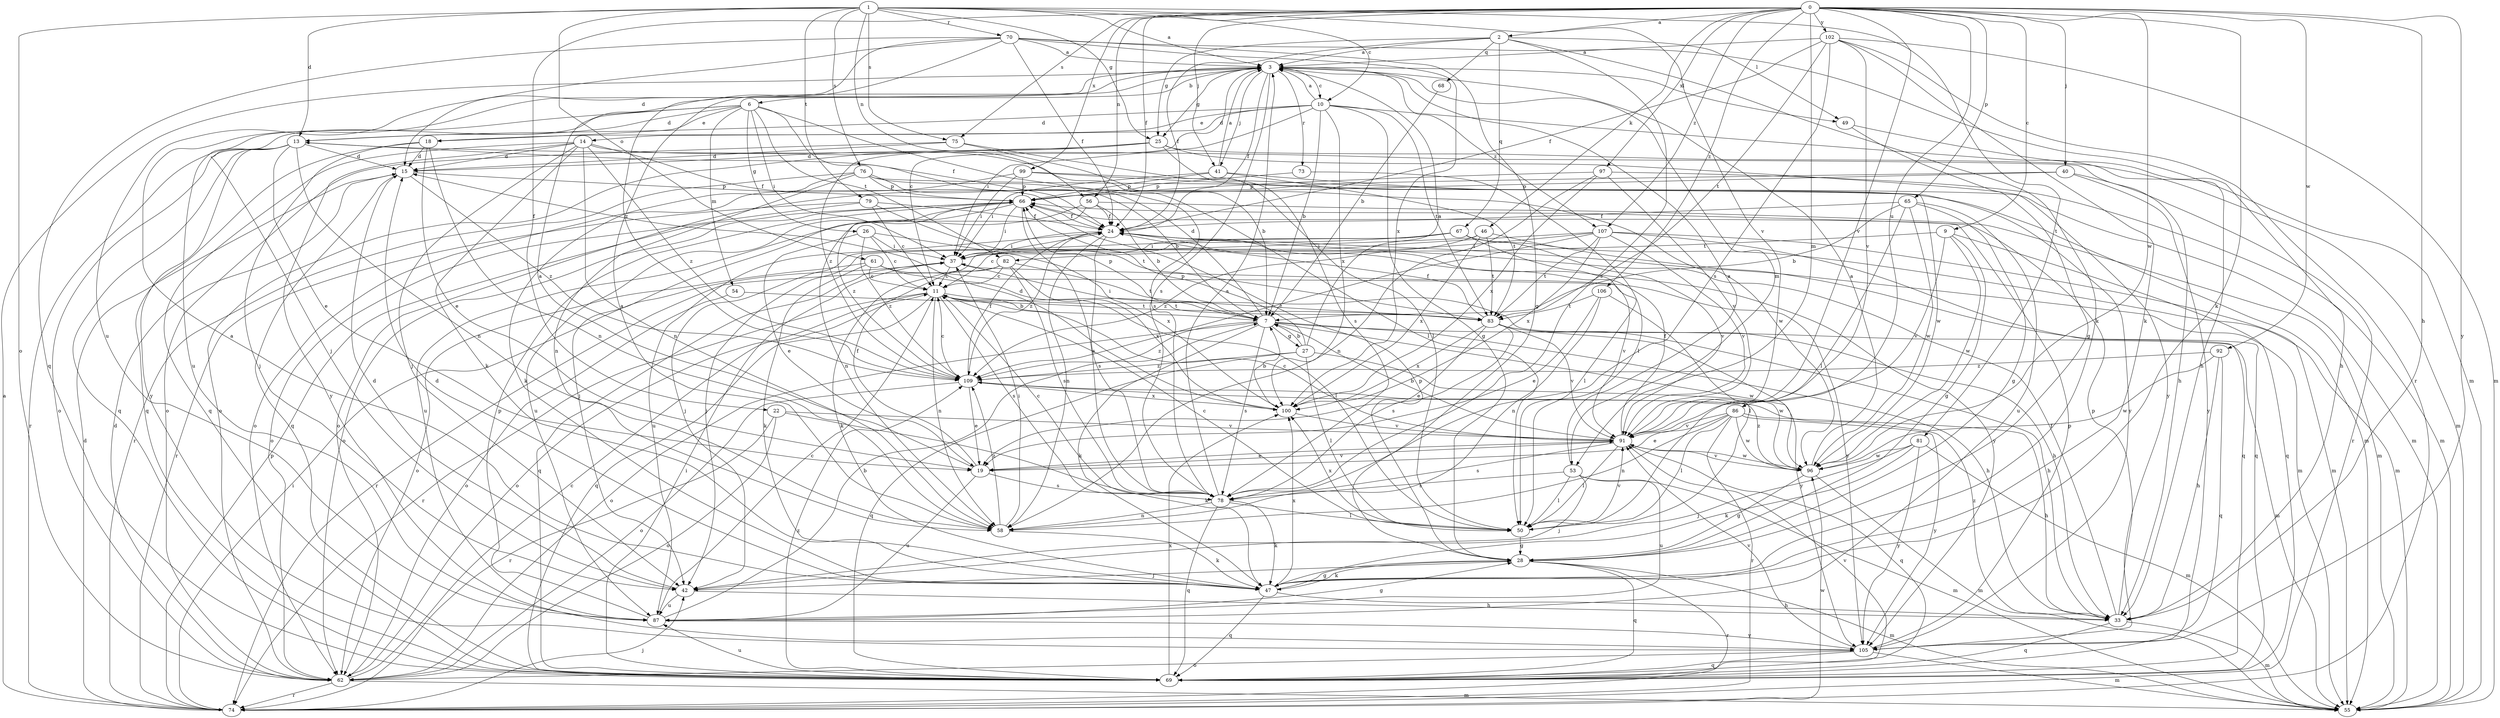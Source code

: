 strict digraph  {
0;
1;
2;
3;
6;
7;
9;
10;
11;
13;
14;
15;
18;
19;
22;
24;
25;
26;
27;
28;
33;
37;
40;
41;
42;
46;
47;
49;
50;
53;
54;
55;
56;
58;
61;
62;
65;
66;
67;
68;
69;
70;
73;
74;
75;
76;
78;
79;
81;
82;
83;
86;
87;
91;
92;
96;
97;
99;
100;
102;
105;
106;
107;
109;
0 -> 2  [label=a];
0 -> 9  [label=c];
0 -> 22  [label=f];
0 -> 24  [label=f];
0 -> 33  [label=h];
0 -> 40  [label=j];
0 -> 41  [label=j];
0 -> 46  [label=k];
0 -> 47  [label=k];
0 -> 53  [label=m];
0 -> 56  [label=n];
0 -> 65  [label=p];
0 -> 75  [label=s];
0 -> 86  [label=u];
0 -> 91  [label=v];
0 -> 92  [label=w];
0 -> 96  [label=w];
0 -> 97  [label=x];
0 -> 99  [label=x];
0 -> 102  [label=y];
0 -> 105  [label=y];
0 -> 106  [label=z];
0 -> 107  [label=z];
1 -> 3  [label=a];
1 -> 10  [label=c];
1 -> 13  [label=d];
1 -> 25  [label=g];
1 -> 56  [label=n];
1 -> 61  [label=o];
1 -> 62  [label=o];
1 -> 70  [label=r];
1 -> 75  [label=s];
1 -> 76  [label=s];
1 -> 79  [label=t];
1 -> 81  [label=t];
1 -> 91  [label=v];
2 -> 3  [label=a];
2 -> 24  [label=f];
2 -> 25  [label=g];
2 -> 47  [label=k];
2 -> 49  [label=l];
2 -> 67  [label=q];
2 -> 68  [label=q];
2 -> 78  [label=s];
3 -> 6  [label=b];
3 -> 10  [label=c];
3 -> 11  [label=c];
3 -> 24  [label=f];
3 -> 25  [label=g];
3 -> 41  [label=j];
3 -> 49  [label=l];
3 -> 53  [label=m];
3 -> 73  [label=r];
3 -> 78  [label=s];
3 -> 107  [label=z];
6 -> 13  [label=d];
6 -> 18  [label=e];
6 -> 24  [label=f];
6 -> 26  [label=g];
6 -> 37  [label=i];
6 -> 42  [label=j];
6 -> 54  [label=m];
6 -> 78  [label=s];
6 -> 82  [label=t];
6 -> 87  [label=u];
7 -> 13  [label=d];
7 -> 27  [label=g];
7 -> 33  [label=h];
7 -> 37  [label=i];
7 -> 47  [label=k];
7 -> 55  [label=m];
7 -> 62  [label=o];
7 -> 66  [label=p];
7 -> 78  [label=s];
7 -> 96  [label=w];
7 -> 109  [label=z];
9 -> 28  [label=g];
9 -> 69  [label=q];
9 -> 82  [label=t];
9 -> 91  [label=v];
9 -> 96  [label=w];
10 -> 3  [label=a];
10 -> 7  [label=b];
10 -> 13  [label=d];
10 -> 14  [label=d];
10 -> 18  [label=e];
10 -> 28  [label=g];
10 -> 33  [label=h];
10 -> 37  [label=i];
10 -> 83  [label=t];
10 -> 100  [label=x];
11 -> 7  [label=b];
11 -> 33  [label=h];
11 -> 58  [label=n];
11 -> 62  [label=o];
11 -> 69  [label=q];
11 -> 74  [label=r];
11 -> 78  [label=s];
11 -> 83  [label=t];
13 -> 15  [label=d];
13 -> 19  [label=e];
13 -> 33  [label=h];
13 -> 58  [label=n];
13 -> 62  [label=o];
13 -> 69  [label=q];
13 -> 74  [label=r];
13 -> 105  [label=y];
14 -> 15  [label=d];
14 -> 24  [label=f];
14 -> 42  [label=j];
14 -> 47  [label=k];
14 -> 50  [label=l];
14 -> 58  [label=n];
14 -> 69  [label=q];
14 -> 105  [label=y];
14 -> 109  [label=z];
15 -> 66  [label=p];
15 -> 69  [label=q];
15 -> 109  [label=z];
18 -> 15  [label=d];
18 -> 19  [label=e];
18 -> 42  [label=j];
18 -> 58  [label=n];
18 -> 69  [label=q];
19 -> 3  [label=a];
19 -> 24  [label=f];
19 -> 78  [label=s];
19 -> 87  [label=u];
19 -> 91  [label=v];
22 -> 47  [label=k];
22 -> 62  [label=o];
22 -> 74  [label=r];
22 -> 91  [label=v];
24 -> 37  [label=i];
24 -> 55  [label=m];
24 -> 58  [label=n];
24 -> 78  [label=s];
24 -> 87  [label=u];
24 -> 105  [label=y];
24 -> 109  [label=z];
25 -> 15  [label=d];
25 -> 55  [label=m];
25 -> 62  [label=o];
25 -> 78  [label=s];
25 -> 105  [label=y];
25 -> 109  [label=z];
26 -> 11  [label=c];
26 -> 19  [label=e];
26 -> 37  [label=i];
26 -> 100  [label=x];
26 -> 109  [label=z];
27 -> 3  [label=a];
27 -> 7  [label=b];
27 -> 50  [label=l];
27 -> 66  [label=p];
27 -> 69  [label=q];
27 -> 96  [label=w];
27 -> 109  [label=z];
28 -> 42  [label=j];
28 -> 47  [label=k];
28 -> 55  [label=m];
28 -> 66  [label=p];
28 -> 69  [label=q];
28 -> 74  [label=r];
33 -> 24  [label=f];
33 -> 55  [label=m];
33 -> 66  [label=p];
33 -> 69  [label=q];
33 -> 109  [label=z];
37 -> 11  [label=c];
37 -> 69  [label=q];
37 -> 105  [label=y];
40 -> 62  [label=o];
40 -> 66  [label=p];
40 -> 74  [label=r];
40 -> 105  [label=y];
41 -> 3  [label=a];
41 -> 37  [label=i];
41 -> 55  [label=m];
41 -> 66  [label=p];
41 -> 83  [label=t];
42 -> 15  [label=d];
42 -> 33  [label=h];
42 -> 87  [label=u];
46 -> 37  [label=i];
46 -> 69  [label=q];
46 -> 83  [label=t];
46 -> 100  [label=x];
46 -> 109  [label=z];
47 -> 3  [label=a];
47 -> 15  [label=d];
47 -> 28  [label=g];
47 -> 33  [label=h];
47 -> 69  [label=q];
47 -> 100  [label=x];
49 -> 28  [label=g];
49 -> 33  [label=h];
50 -> 11  [label=c];
50 -> 28  [label=g];
50 -> 91  [label=v];
50 -> 100  [label=x];
53 -> 3  [label=a];
53 -> 42  [label=j];
53 -> 50  [label=l];
53 -> 55  [label=m];
53 -> 78  [label=s];
53 -> 87  [label=u];
54 -> 62  [label=o];
54 -> 83  [label=t];
56 -> 7  [label=b];
56 -> 24  [label=f];
56 -> 55  [label=m];
56 -> 58  [label=n];
56 -> 87  [label=u];
58 -> 3  [label=a];
58 -> 37  [label=i];
58 -> 47  [label=k];
58 -> 109  [label=z];
61 -> 11  [label=c];
61 -> 47  [label=k];
61 -> 50  [label=l];
61 -> 62  [label=o];
61 -> 91  [label=v];
62 -> 11  [label=c];
62 -> 15  [label=d];
62 -> 55  [label=m];
62 -> 74  [label=r];
65 -> 7  [label=b];
65 -> 24  [label=f];
65 -> 28  [label=g];
65 -> 50  [label=l];
65 -> 87  [label=u];
65 -> 96  [label=w];
66 -> 24  [label=f];
66 -> 37  [label=i];
66 -> 42  [label=j];
66 -> 62  [label=o];
66 -> 78  [label=s];
66 -> 87  [label=u];
66 -> 109  [label=z];
67 -> 11  [label=c];
67 -> 37  [label=i];
67 -> 42  [label=j];
67 -> 50  [label=l];
67 -> 55  [label=m];
67 -> 91  [label=v];
68 -> 7  [label=b];
69 -> 37  [label=i];
69 -> 87  [label=u];
69 -> 91  [label=v];
69 -> 100  [label=x];
69 -> 109  [label=z];
70 -> 3  [label=a];
70 -> 15  [label=d];
70 -> 24  [label=f];
70 -> 28  [label=g];
70 -> 55  [label=m];
70 -> 69  [label=q];
70 -> 87  [label=u];
70 -> 100  [label=x];
70 -> 109  [label=z];
73 -> 50  [label=l];
73 -> 66  [label=p];
74 -> 3  [label=a];
74 -> 15  [label=d];
74 -> 37  [label=i];
74 -> 42  [label=j];
74 -> 66  [label=p];
74 -> 96  [label=w];
75 -> 7  [label=b];
75 -> 15  [label=d];
75 -> 50  [label=l];
75 -> 62  [label=o];
76 -> 7  [label=b];
76 -> 47  [label=k];
76 -> 55  [label=m];
76 -> 58  [label=n];
76 -> 66  [label=p];
76 -> 74  [label=r];
76 -> 96  [label=w];
78 -> 3  [label=a];
78 -> 11  [label=c];
78 -> 47  [label=k];
78 -> 50  [label=l];
78 -> 58  [label=n];
78 -> 69  [label=q];
79 -> 11  [label=c];
79 -> 24  [label=f];
79 -> 62  [label=o];
79 -> 74  [label=r];
79 -> 83  [label=t];
81 -> 42  [label=j];
81 -> 47  [label=k];
81 -> 55  [label=m];
81 -> 96  [label=w];
81 -> 105  [label=y];
82 -> 11  [label=c];
82 -> 47  [label=k];
82 -> 74  [label=r];
82 -> 78  [label=s];
82 -> 83  [label=t];
82 -> 100  [label=x];
83 -> 19  [label=e];
83 -> 24  [label=f];
83 -> 33  [label=h];
83 -> 78  [label=s];
83 -> 91  [label=v];
83 -> 100  [label=x];
83 -> 105  [label=y];
86 -> 19  [label=e];
86 -> 33  [label=h];
86 -> 50  [label=l];
86 -> 58  [label=n];
86 -> 74  [label=r];
86 -> 91  [label=v];
86 -> 96  [label=w];
86 -> 105  [label=y];
87 -> 7  [label=b];
87 -> 11  [label=c];
87 -> 28  [label=g];
87 -> 66  [label=p];
87 -> 105  [label=y];
91 -> 7  [label=b];
91 -> 11  [label=c];
91 -> 19  [label=e];
91 -> 24  [label=f];
91 -> 50  [label=l];
91 -> 69  [label=q];
91 -> 78  [label=s];
91 -> 96  [label=w];
92 -> 33  [label=h];
92 -> 69  [label=q];
92 -> 96  [label=w];
92 -> 109  [label=z];
96 -> 3  [label=a];
96 -> 28  [label=g];
96 -> 55  [label=m];
96 -> 91  [label=v];
96 -> 109  [label=z];
97 -> 55  [label=m];
97 -> 58  [label=n];
97 -> 66  [label=p];
97 -> 91  [label=v];
97 -> 100  [label=x];
99 -> 37  [label=i];
99 -> 62  [label=o];
99 -> 66  [label=p];
99 -> 96  [label=w];
99 -> 105  [label=y];
100 -> 7  [label=b];
100 -> 15  [label=d];
100 -> 91  [label=v];
102 -> 3  [label=a];
102 -> 24  [label=f];
102 -> 47  [label=k];
102 -> 55  [label=m];
102 -> 74  [label=r];
102 -> 78  [label=s];
102 -> 83  [label=t];
102 -> 91  [label=v];
105 -> 55  [label=m];
105 -> 62  [label=o];
105 -> 66  [label=p];
105 -> 69  [label=q];
105 -> 91  [label=v];
106 -> 19  [label=e];
106 -> 50  [label=l];
106 -> 58  [label=n];
106 -> 83  [label=t];
107 -> 37  [label=i];
107 -> 42  [label=j];
107 -> 55  [label=m];
107 -> 69  [label=q];
107 -> 83  [label=t];
107 -> 91  [label=v];
107 -> 100  [label=x];
107 -> 109  [label=z];
109 -> 11  [label=c];
109 -> 19  [label=e];
109 -> 24  [label=f];
109 -> 62  [label=o];
109 -> 100  [label=x];
}
